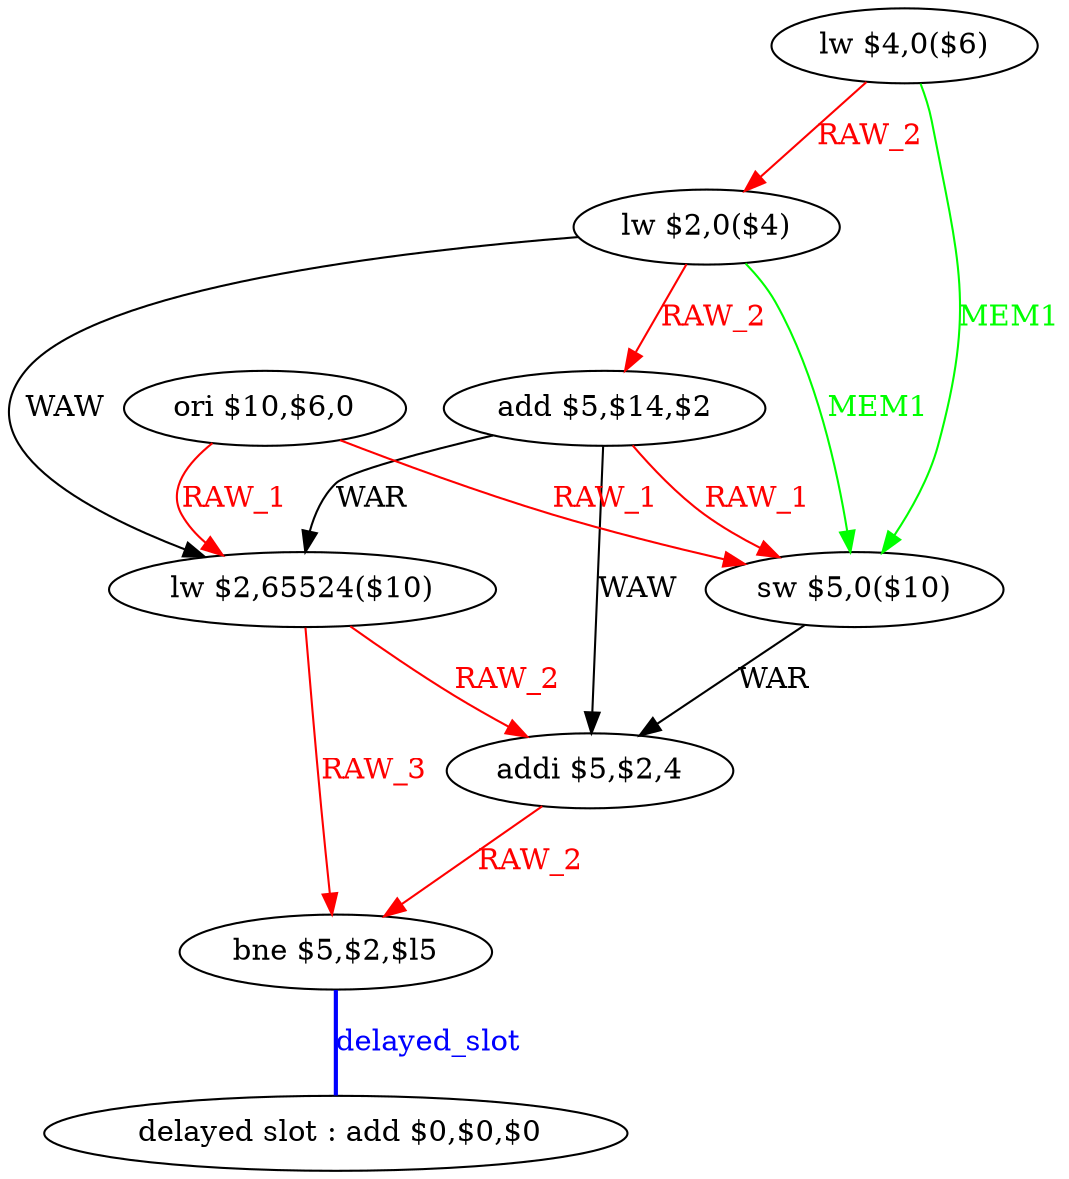 digraph G1 {
node [shape = ellipse];
i8 [label = " delayed slot : add $0,$0,$0"] ;
i7 ->  i8 [style = bold, dir= none, fontcolor = blue, color = blue, label= "delayed_slot"];
i7 [label = "bne $5,$2,$l5"] ;
i0 [label = "lw $4,0($6)"] ;
i0 ->  i1 [color = red, fontcolor = red, label= "RAW_2"];
i0 ->  i4 [color = green, fontcolor = green, label= "MEM1"];
i1 [label = "lw $2,0($4)"] ;
i1 ->  i2 [color = red, fontcolor = red, label= "RAW_2"];
i1 ->  i4 [color = green, fontcolor = green, label= "MEM1"];
i1 ->  i5 [label= "WAW"];
i2 [label = "add $5,$14,$2"] ;
i2 ->  i4 [color = red, fontcolor = red, label= "RAW_1"];
i2 ->  i5 [label= "WAR"];
i2 ->  i6 [label= "WAW"];
i4 [label = "sw $5,0($10)"] ;
i4 ->  i6 [label= "WAR"];
i6 [label = "addi $5,$2,4"] ;
i6 ->  i7 [color = red, fontcolor = red, label= "RAW_2"];
i5 [label = "lw $2,65524($10)"] ;
i5 ->  i6 [color = red, fontcolor = red, label= "RAW_2"];
i5 ->  i7 [color = red, fontcolor = red, label= "RAW_3"];
i3 [label = "ori $10,$6,0"] ;
i3 ->  i4 [color = red, fontcolor = red, label= "RAW_1"];
i3 ->  i5 [color = red, fontcolor = red, label= "RAW_1"];
}
